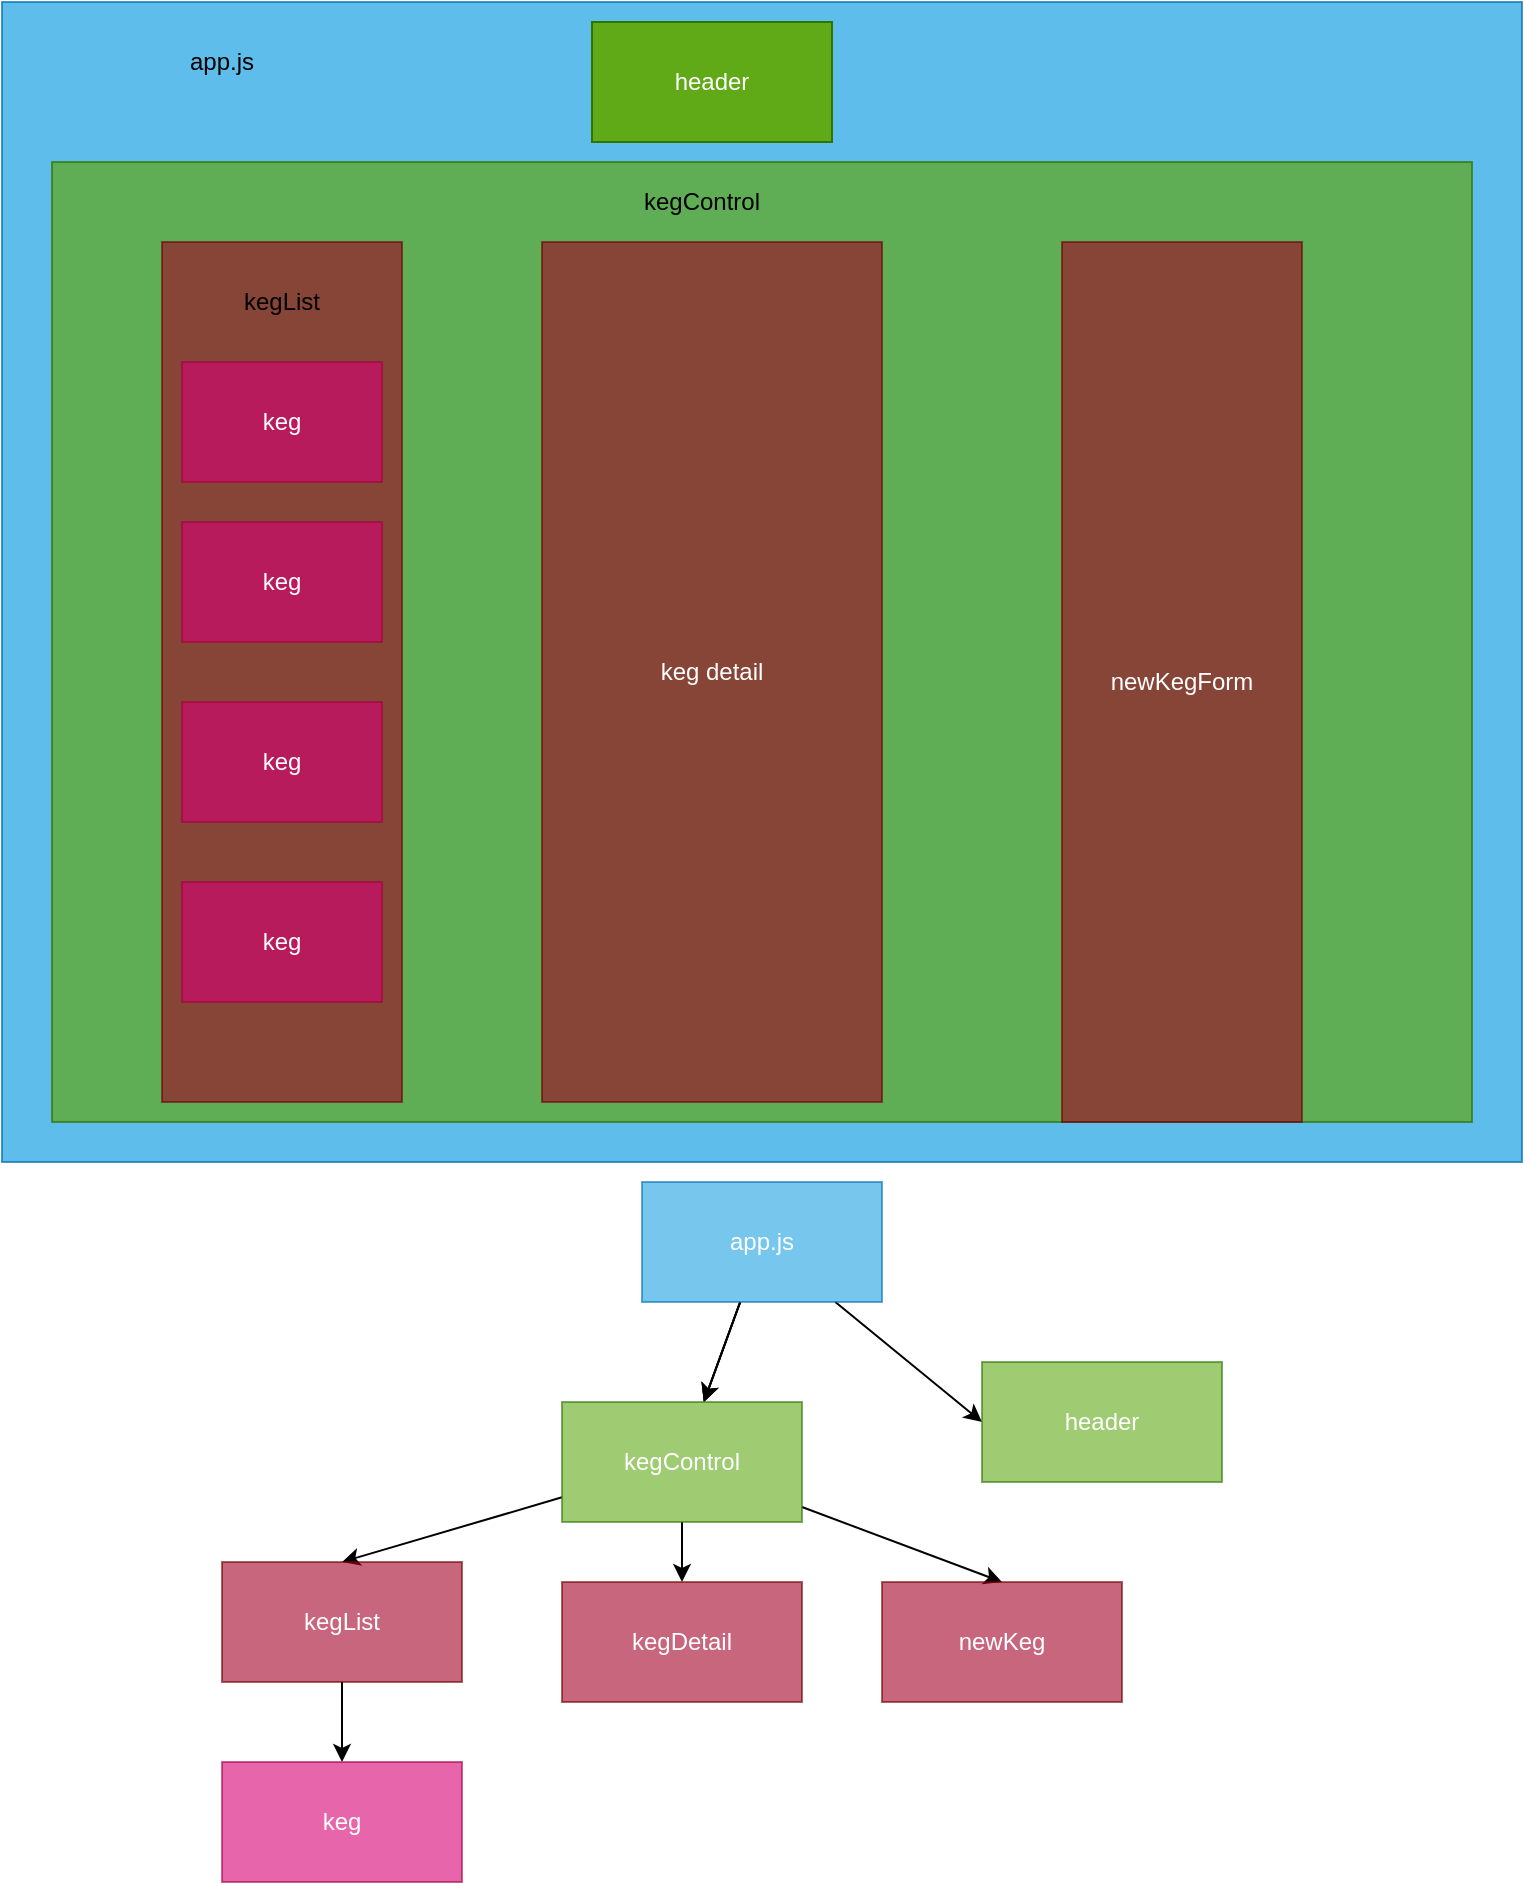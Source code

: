 <mxfile>
    <diagram id="N2px8YLEwvQGmCk5SYhT" name="Page-1">
        <mxGraphModel dx="1256" dy="728" grid="1" gridSize="10" guides="1" tooltips="1" connect="1" arrows="1" fold="1" page="1" pageScale="1" pageWidth="850" pageHeight="1100" math="0" shadow="0">
            <root>
                <mxCell id="0"/>
                <mxCell id="1" parent="0"/>
                <mxCell id="2" value="" style="rounded=0;whiteSpace=wrap;html=1;fillColor=#1ba1e2;strokeColor=#006EAF;fontColor=#ffffff;opacity=70;" vertex="1" parent="1">
                    <mxGeometry x="40" y="10" width="760" height="580" as="geometry"/>
                </mxCell>
                <mxCell id="20" value="" style="rounded=0;whiteSpace=wrap;html=1;fillColor=#60a917;strokeColor=#2D7600;fontColor=#ffffff;opacity=70;" vertex="1" parent="1">
                    <mxGeometry x="65" y="90" width="710" height="480" as="geometry"/>
                </mxCell>
                <mxCell id="3" value="header" style="rounded=0;whiteSpace=wrap;html=1;fillColor=#60a917;strokeColor=#2D7600;fontColor=#ffffff;" vertex="1" parent="1">
                    <mxGeometry x="335" y="20" width="120" height="60" as="geometry"/>
                </mxCell>
                <mxCell id="4" value="" style="rounded=0;whiteSpace=wrap;html=1;fillColor=#a20025;strokeColor=#6F0000;fontColor=#ffffff;opacity=60;" vertex="1" parent="1">
                    <mxGeometry x="120" y="130" width="120" height="430" as="geometry"/>
                </mxCell>
                <mxCell id="5" value="kegList" style="text;html=1;strokeColor=none;fillColor=none;align=center;verticalAlign=middle;whiteSpace=wrap;rounded=0;" vertex="1" parent="1">
                    <mxGeometry x="160" y="150" width="40" height="20" as="geometry"/>
                </mxCell>
                <mxCell id="6" value="keg" style="rounded=0;whiteSpace=wrap;html=1;fillColor=#d80073;strokeColor=#A50040;fontColor=#ffffff;opacity=60;" vertex="1" parent="1">
                    <mxGeometry x="130" y="190" width="100" height="60" as="geometry"/>
                </mxCell>
                <mxCell id="7" value="keg" style="rounded=0;whiteSpace=wrap;html=1;fillColor=#d80073;strokeColor=#A50040;fontColor=#ffffff;opacity=60;" vertex="1" parent="1">
                    <mxGeometry x="130" y="360" width="100" height="60" as="geometry"/>
                </mxCell>
                <mxCell id="8" value="keg" style="rounded=0;whiteSpace=wrap;html=1;fillColor=#d80073;strokeColor=#A50040;fontColor=#ffffff;opacity=60;" vertex="1" parent="1">
                    <mxGeometry x="130" y="450" width="100" height="60" as="geometry"/>
                </mxCell>
                <mxCell id="9" value="keg" style="rounded=0;whiteSpace=wrap;html=1;fillColor=#d80073;strokeColor=#A50040;fontColor=#ffffff;opacity=60;" vertex="1" parent="1">
                    <mxGeometry x="130" y="270" width="100" height="60" as="geometry"/>
                </mxCell>
                <mxCell id="11" value="keg detail" style="rounded=0;whiteSpace=wrap;html=1;fillColor=#a20025;strokeColor=#6F0000;fontColor=#ffffff;opacity=60;" vertex="1" parent="1">
                    <mxGeometry x="310" y="130" width="170" height="430" as="geometry"/>
                </mxCell>
                <mxCell id="15" value="newKegForm" style="rounded=0;whiteSpace=wrap;html=1;fillColor=#a20025;strokeColor=#6F0000;fontColor=#ffffff;opacity=60;" vertex="1" parent="1">
                    <mxGeometry x="570" y="130" width="120" height="440" as="geometry"/>
                </mxCell>
                <mxCell id="22" value="" style="edgeStyle=none;html=1;" edge="1" parent="1" source="17" target="19">
                    <mxGeometry relative="1" as="geometry"/>
                </mxCell>
                <mxCell id="23" value="" style="edgeStyle=none;html=1;" edge="1" parent="1" source="17" target="19">
                    <mxGeometry relative="1" as="geometry"/>
                </mxCell>
                <mxCell id="24" value="" style="edgeStyle=none;html=1;" edge="1" parent="1" source="17" target="19">
                    <mxGeometry relative="1" as="geometry"/>
                </mxCell>
                <mxCell id="25" style="edgeStyle=none;html=1;entryX=0;entryY=0.5;entryDx=0;entryDy=0;" edge="1" parent="1" source="17" target="18">
                    <mxGeometry relative="1" as="geometry"/>
                </mxCell>
                <mxCell id="17" value="app.js&lt;br&gt;" style="rounded=0;whiteSpace=wrap;html=1;fillColor=#1ba1e2;strokeColor=#006EAF;fontColor=#ffffff;opacity=60;" vertex="1" parent="1">
                    <mxGeometry x="360" y="600" width="120" height="60" as="geometry"/>
                </mxCell>
                <mxCell id="18" value="header" style="rounded=0;whiteSpace=wrap;html=1;fillColor=#60a917;strokeColor=#2D7600;fontColor=#ffffff;opacity=60;" vertex="1" parent="1">
                    <mxGeometry x="530" y="690" width="120" height="60" as="geometry"/>
                </mxCell>
                <mxCell id="27" style="edgeStyle=none;html=1;entryX=0.5;entryY=0;entryDx=0;entryDy=0;" edge="1" parent="1" source="19" target="26">
                    <mxGeometry relative="1" as="geometry"/>
                </mxCell>
                <mxCell id="32" value="" style="edgeStyle=none;html=1;" edge="1" parent="1" source="19" target="31">
                    <mxGeometry relative="1" as="geometry"/>
                </mxCell>
                <mxCell id="36" style="edgeStyle=none;html=1;entryX=0.5;entryY=0;entryDx=0;entryDy=0;" edge="1" parent="1" source="19" target="33">
                    <mxGeometry relative="1" as="geometry"/>
                </mxCell>
                <mxCell id="19" value="kegControl" style="rounded=0;whiteSpace=wrap;html=1;fillColor=#60a917;strokeColor=#2D7600;fontColor=#ffffff;opacity=60;" vertex="1" parent="1">
                    <mxGeometry x="320" y="710" width="120" height="60" as="geometry"/>
                </mxCell>
                <mxCell id="21" value="kegControl" style="text;html=1;strokeColor=none;fillColor=none;align=center;verticalAlign=middle;whiteSpace=wrap;rounded=0;" vertex="1" parent="1">
                    <mxGeometry x="370" y="100" width="40" height="20" as="geometry"/>
                </mxCell>
                <mxCell id="30" value="" style="edgeStyle=none;html=1;" edge="1" parent="1" source="26" target="28">
                    <mxGeometry relative="1" as="geometry"/>
                </mxCell>
                <mxCell id="26" value="kegList" style="rounded=0;whiteSpace=wrap;html=1;fillColor=#a20025;strokeColor=#6F0000;fontColor=#ffffff;opacity=60;" vertex="1" parent="1">
                    <mxGeometry x="150" y="790" width="120" height="60" as="geometry"/>
                </mxCell>
                <mxCell id="28" value="keg" style="rounded=0;whiteSpace=wrap;html=1;fillColor=#d80073;strokeColor=#A50040;fontColor=#ffffff;opacity=60;" vertex="1" parent="1">
                    <mxGeometry x="150" y="890" width="120" height="60" as="geometry"/>
                </mxCell>
                <mxCell id="31" value="kegDetail" style="rounded=0;whiteSpace=wrap;html=1;fillColor=#a20025;strokeColor=#6F0000;fontColor=#ffffff;opacity=60;" vertex="1" parent="1">
                    <mxGeometry x="320" y="800" width="120" height="60" as="geometry"/>
                </mxCell>
                <mxCell id="33" value="newKeg" style="rounded=0;whiteSpace=wrap;html=1;fillColor=#a20025;strokeColor=#6F0000;fontColor=#ffffff;opacity=60;" vertex="1" parent="1">
                    <mxGeometry x="480" y="800" width="120" height="60" as="geometry"/>
                </mxCell>
                <mxCell id="37" value="app.js" style="text;html=1;strokeColor=none;fillColor=none;align=center;verticalAlign=middle;whiteSpace=wrap;rounded=0;" vertex="1" parent="1">
                    <mxGeometry x="130" y="30" width="40" height="20" as="geometry"/>
                </mxCell>
            </root>
        </mxGraphModel>
    </diagram>
</mxfile>